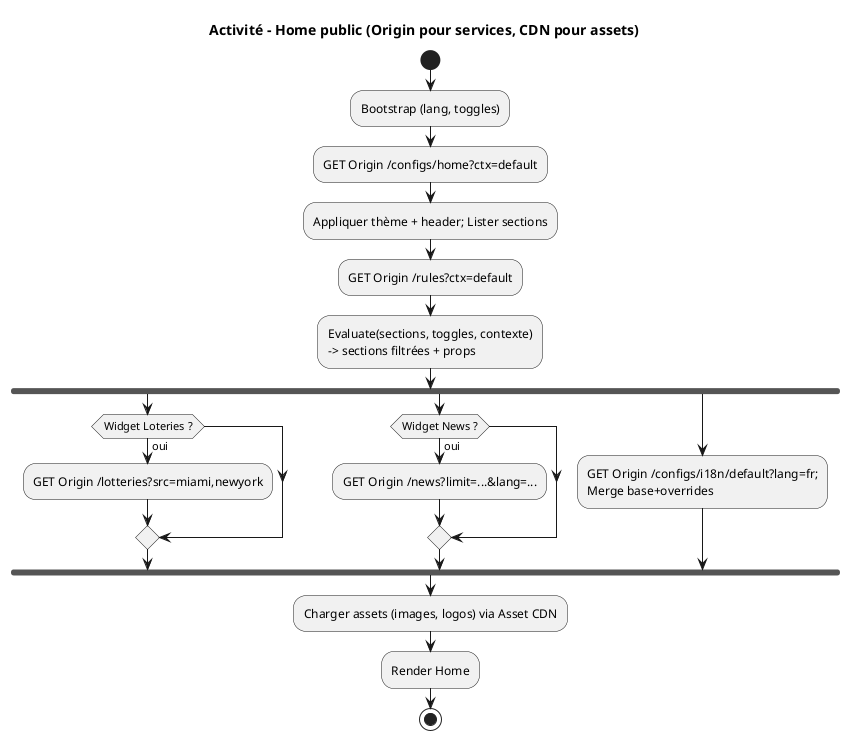 @startuml
title Activité - Home public (Origin pour services, CDN pour assets)

start
:Bootstrap (lang, toggles);
:GET Origin /configs/home?ctx=default;
:Appliquer thème + header; Lister sections;

:GET Origin /rules?ctx=default;
:Evaluate(sections, toggles, contexte)\n-> sections filtrées + props;

fork
  if (Widget Loteries ?) then (oui)
    :GET Origin /lotteries?src=miami,newyork;
  endif
fork again
  if (Widget News ?) then (oui)
    :GET Origin /news?limit=...&lang=...;
  endif
fork again
  :GET Origin /configs/i18n/default?lang=fr;\nMerge base+overrides;
end fork

:Charger assets (images, logos) via Asset CDN;
:Render Home;
stop
@enduml
